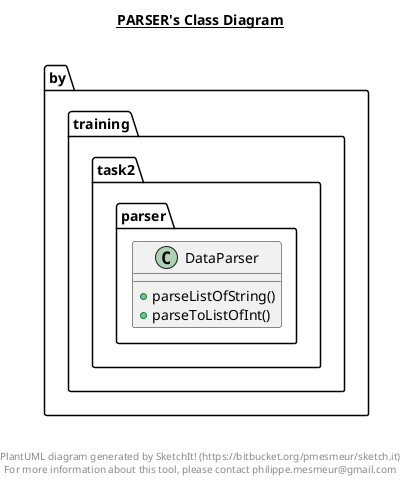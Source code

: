 @startuml

title __PARSER's Class Diagram__\n

  package by.training.task2.parser {
    class DataParser {
        + parseListOfString()
        + parseToListOfInt()
    }
  }
  



right footer


PlantUML diagram generated by SketchIt! (https://bitbucket.org/pmesmeur/sketch.it)
For more information about this tool, please contact philippe.mesmeur@gmail.com
endfooter

@enduml
